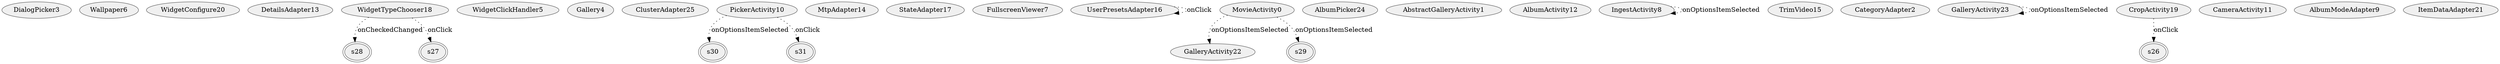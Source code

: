 digraph {
fontname="Helvetica";
node[style="filled,solid", colorscheme=greys3, fillcolor=1, color=3];
DialogPicker3;
Wallpaper6;
WidgetConfigure20;
DetailsAdapter13;
s28[peripheries=2];
WidgetClickHandler5;
Gallery4;
ClusterAdapter25;
s30[peripheries=2];
MtpAdapter14;
StateAdapter17;
FullscreenViewer7;
UserPresetsAdapter16;
GalleryActivity22;
AlbumPicker24;
AbstractGalleryActivity1;
AlbumActivity12;
IngestActivity8;
TrimVideo15;
CategoryAdapter2;
GalleryActivity23;
s26[peripheries=2];
CropActivity19;
s31[peripheries=2];
WidgetTypeChooser18;
CameraActivity11;
MovieActivity0;
PickerActivity10;
s27[peripheries=2];
AlbumModeAdapter9;
s29[peripheries=2];
ItemDataAdapter21;
UserPresetsAdapter16 -> UserPresetsAdapter16[label="onClick",style=dotted];
CropActivity19 -> s26[label="onClick",style=dotted];
WidgetTypeChooser18 -> s28[label="onCheckedChanged",style=dotted];
WidgetTypeChooser18 -> s27[label="onClick",style=dotted];
MovieActivity0 -> GalleryActivity22[label="onOptionsItemSelected",style=dotted];
MovieActivity0 -> s29[label="onOptionsItemSelected",style=dotted];
IngestActivity8 -> IngestActivity8[label="onOptionsItemSelected",style=dotted];
PickerActivity10 -> s31[label="onClick",style=dotted];
PickerActivity10 -> s30[label="onOptionsItemSelected",style=dotted];
GalleryActivity23 -> GalleryActivity23[label="onOptionsItemSelected",style=dotted];
}